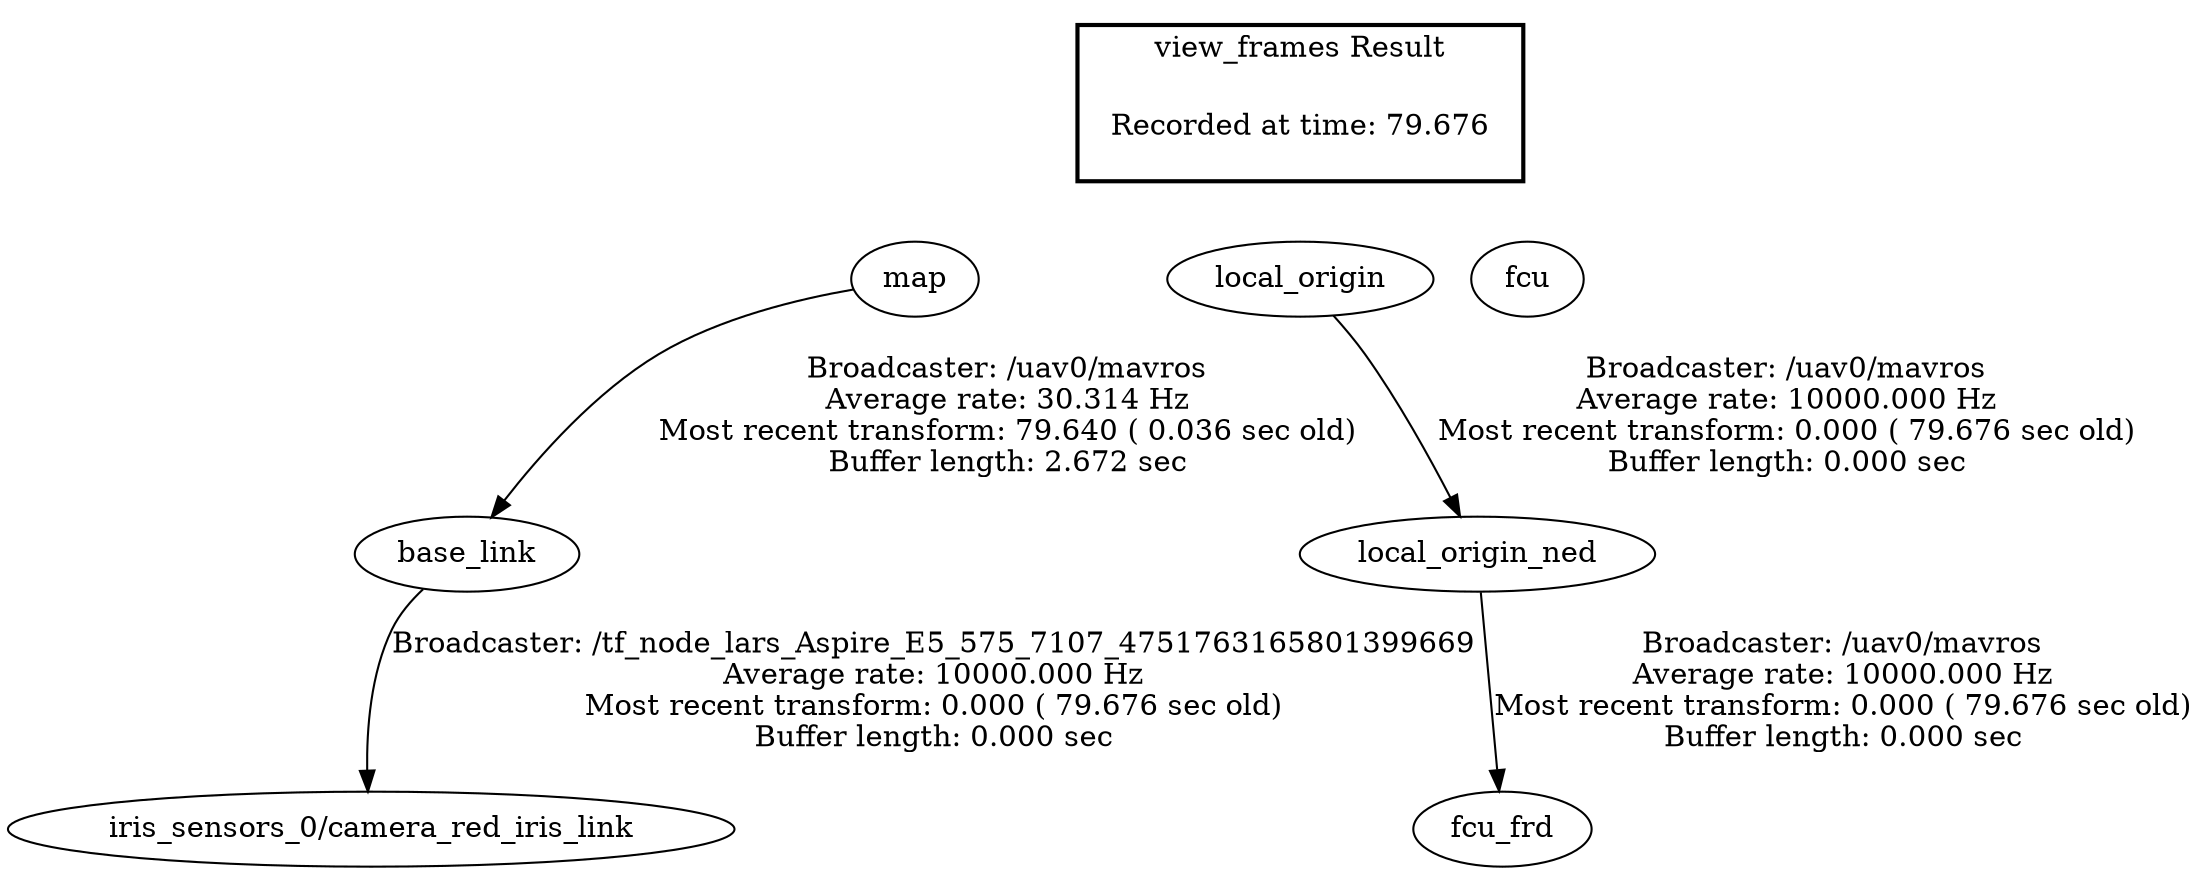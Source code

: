 digraph G {
"base_link" -> "iris_sensors_0/camera_red_iris_link"[label="Broadcaster: /tf_node_lars_Aspire_E5_575_7107_4751763165801399669\nAverage rate: 10000.000 Hz\nMost recent transform: 0.000 ( 79.676 sec old)\nBuffer length: 0.000 sec\n"];
"map" -> "base_link"[label="Broadcaster: /uav0/mavros\nAverage rate: 30.314 Hz\nMost recent transform: 79.640 ( 0.036 sec old)\nBuffer length: 2.672 sec\n"];
"local_origin" -> "local_origin_ned"[label="Broadcaster: /uav0/mavros\nAverage rate: 10000.000 Hz\nMost recent transform: 0.000 ( 79.676 sec old)\nBuffer length: 0.000 sec\n"];
"local_origin_ned" -> "fcu_frd"[label="Broadcaster: /uav0/mavros\nAverage rate: 10000.000 Hz\nMost recent transform: 0.000 ( 79.676 sec old)\nBuffer length: 0.000 sec\n"];
edge [style=invis];
 subgraph cluster_legend { style=bold; color=black; label ="view_frames Result";
"Recorded at time: 79.676"[ shape=plaintext ] ;
 }->"local_origin";
edge [style=invis];
 subgraph cluster_legend { style=bold; color=black; label ="view_frames Result";
"Recorded at time: 79.676"[ shape=plaintext ] ;
 }->"fcu";
edge [style=invis];
 subgraph cluster_legend { style=bold; color=black; label ="view_frames Result";
"Recorded at time: 79.676"[ shape=plaintext ] ;
 }->"map";
}
